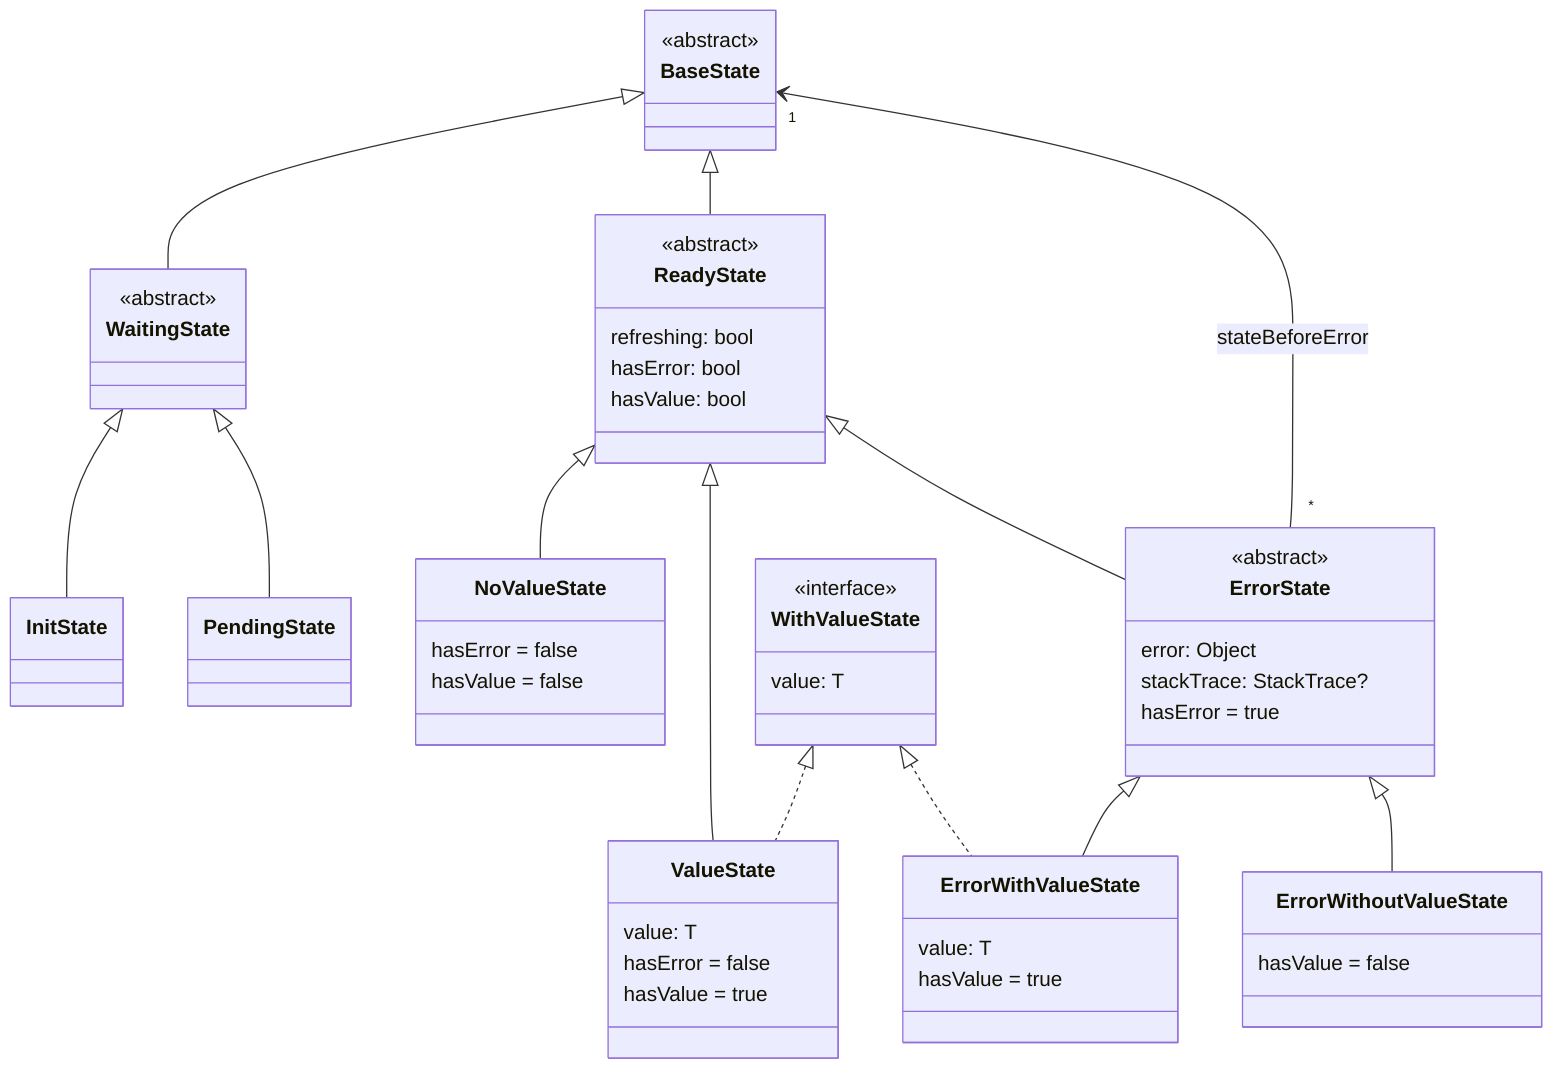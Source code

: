 classDiagram
  class BaseState {
    <<abstract>>
  }
  class WaitingState {
    <<abstract>>
  }
  BaseState <|-- WaitingState
  class InitState
  WaitingState <|-- InitState
  WaitingState <|-- PendingState
  class ReadyState {
    <<abstract>>
    refreshing: bool
    hasError: bool
    hasValue: bool
  }
  BaseState <|-- ReadyState
  class NoValueState {
    hasError = false
    hasValue = false
  }
  class ValueState {
    value: T
    hasError = false
    hasValue = true
  }
  class ErrorState {
    <<abstract>>
    error: Object
    stackTrace: StackTrace?
    hasError = true
  }
  ReadyState <|-- NoValueState
  ReadyState <|-- ValueState
  ReadyState <|-- ErrorState
  ErrorState "*" --> "1" BaseState : stateBeforeError
  class ErrorWithValueState {
    value: T
    hasValue = true
  }
  class ErrorWithoutValueState {
    hasValue = false
  }
  ErrorState <|-- ErrorWithValueState
  ErrorState <|-- ErrorWithoutValueState
  class WithValueState {
    <<interface>>
    value: T
  }
  WithValueState <|.. ValueState
  WithValueState <|.. ErrorWithValueState
